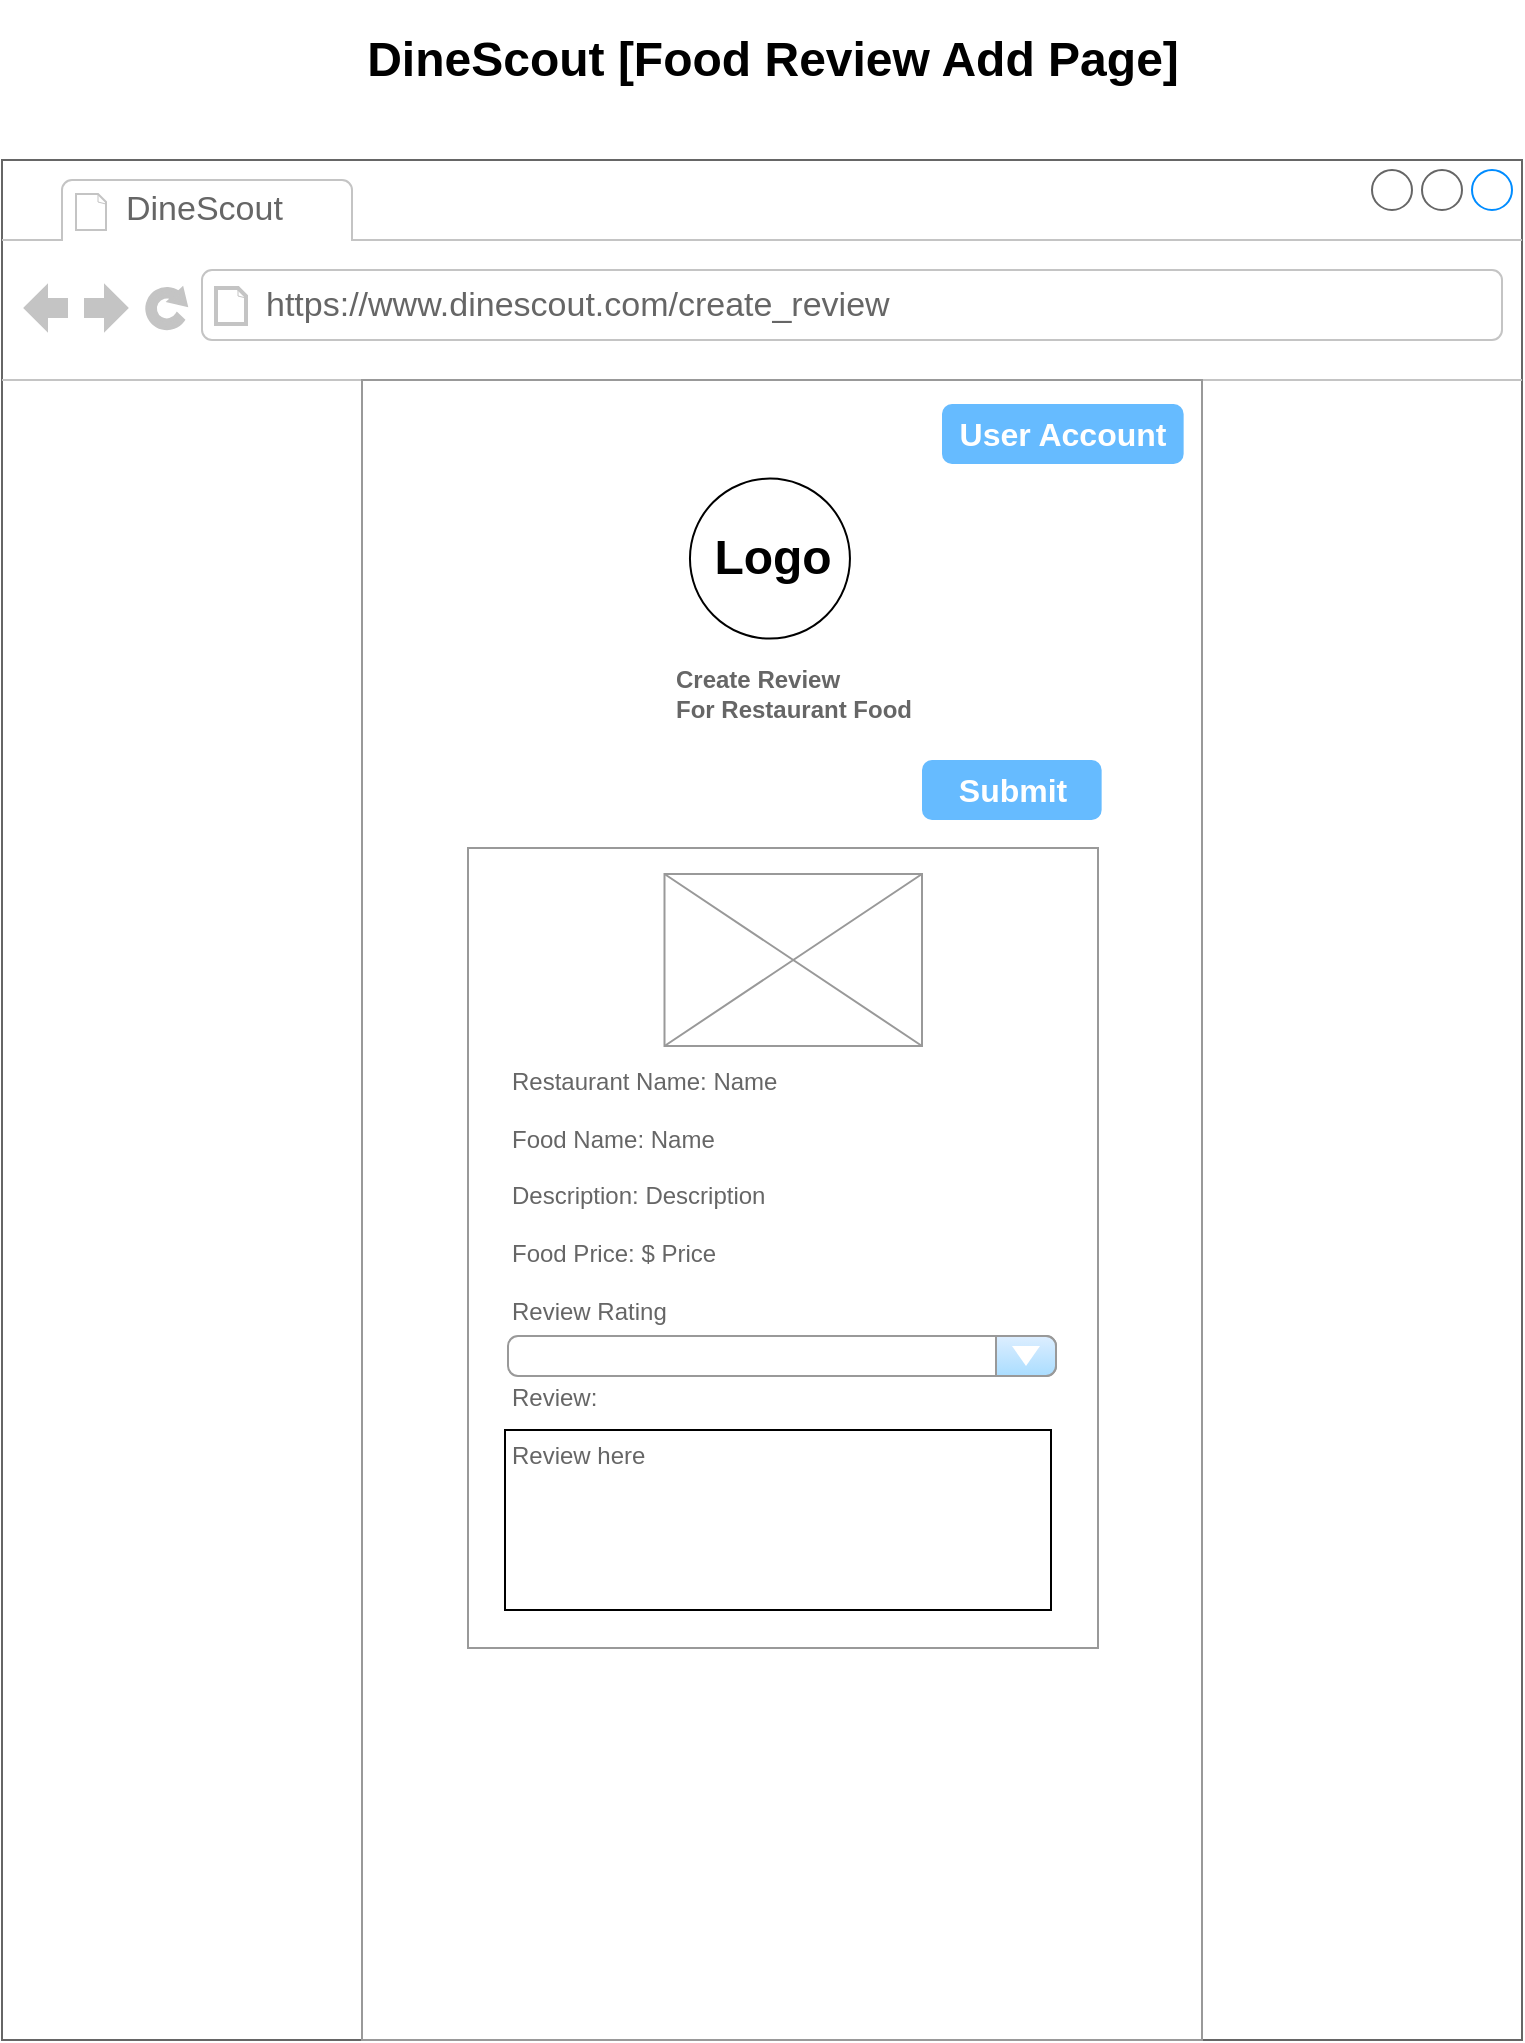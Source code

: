 <mxfile version="24.8.0">
  <diagram name="Page-1" id="dcItNQgl2toZj3ya5_So">
    <mxGraphModel dx="1498" dy="1097" grid="1" gridSize="10" guides="1" tooltips="1" connect="1" arrows="1" fold="1" page="1" pageScale="1" pageWidth="850" pageHeight="1100" math="0" shadow="0">
      <root>
        <mxCell id="0" />
        <mxCell id="1" parent="0" />
        <mxCell id="9OU2SBYdY14JRZC-RjCv-1" value="" style="strokeWidth=1;shadow=0;dashed=0;align=center;html=1;shape=mxgraph.mockup.containers.browserWindow;rSize=0;strokeColor=#666666;strokeColor2=#008cff;strokeColor3=#c4c4c4;mainText=,;recursiveResize=0;" parent="1" vertex="1">
          <mxGeometry x="40" y="120" width="760" height="940" as="geometry" />
        </mxCell>
        <mxCell id="9OU2SBYdY14JRZC-RjCv-2" value="DineScout" style="strokeWidth=1;shadow=0;dashed=0;align=center;html=1;shape=mxgraph.mockup.containers.anchor;fontSize=17;fontColor=#666666;align=left;whiteSpace=wrap;" parent="9OU2SBYdY14JRZC-RjCv-1" vertex="1">
          <mxGeometry x="60" y="12" width="110" height="26" as="geometry" />
        </mxCell>
        <mxCell id="9OU2SBYdY14JRZC-RjCv-3" value="https://www.dinescout.com/create_review" style="strokeWidth=1;shadow=0;dashed=0;align=center;html=1;shape=mxgraph.mockup.containers.anchor;rSize=0;fontSize=17;fontColor=#666666;align=left;" parent="9OU2SBYdY14JRZC-RjCv-1" vertex="1">
          <mxGeometry x="130" y="60" width="250" height="26" as="geometry" />
        </mxCell>
        <mxCell id="9OU2SBYdY14JRZC-RjCv-4" value="" style="strokeWidth=1;shadow=0;dashed=0;align=center;html=1;shape=mxgraph.mockup.forms.rrect;rSize=0;strokeColor=#999999;fillColor=#ffffff;" parent="9OU2SBYdY14JRZC-RjCv-1" vertex="1">
          <mxGeometry x="180" y="110" width="420" height="830" as="geometry" />
        </mxCell>
        <mxCell id="9OU2SBYdY14JRZC-RjCv-5" value="&lt;b&gt;Create Review&lt;/b&gt;&lt;div&gt;&lt;b&gt;For Restaurant Food&lt;/b&gt;&lt;/div&gt;" style="strokeWidth=1;shadow=0;dashed=0;align=center;html=1;shape=mxgraph.mockup.forms.anchor;fontSize=12;fontColor=#666666;align=left;resizeWidth=1;spacingLeft=0;" parent="9OU2SBYdY14JRZC-RjCv-4" vertex="1">
          <mxGeometry width="273" height="40" relative="1" as="geometry">
            <mxPoint x="155" y="137" as="offset" />
          </mxGeometry>
        </mxCell>
        <mxCell id="9OU2SBYdY14JRZC-RjCv-6" value="" style="strokeWidth=1;shadow=0;dashed=0;align=center;html=1;shape=mxgraph.mockup.forms.rrect;rSize=0;strokeColor=#999999;fontColor=#666666;align=left;spacingLeft=5;resizeWidth=1;" parent="9OU2SBYdY14JRZC-RjCv-4" vertex="1">
          <mxGeometry width="315" height="400" relative="1" as="geometry">
            <mxPoint x="53" y="234" as="offset" />
          </mxGeometry>
        </mxCell>
        <mxCell id="9OU2SBYdY14JRZC-RjCv-7" value="" style="ellipse;whiteSpace=wrap;html=1;aspect=fixed;" parent="9OU2SBYdY14JRZC-RjCv-4" vertex="1">
          <mxGeometry x="163.98" y="49.303" width="80" height="80" as="geometry" />
        </mxCell>
        <mxCell id="9OU2SBYdY14JRZC-RjCv-8" value="Logo" style="text;strokeColor=none;fillColor=none;html=1;fontSize=24;fontStyle=1;verticalAlign=middle;align=center;" parent="9OU2SBYdY14JRZC-RjCv-4" vertex="1">
          <mxGeometry x="100" y="66.61" width="210" height="45.39" as="geometry" />
        </mxCell>
        <mxCell id="9OU2SBYdY14JRZC-RjCv-9" value="Submit" style="strokeWidth=1;shadow=0;dashed=0;align=center;html=1;shape=mxgraph.mockup.forms.rrect;rSize=5;strokeColor=none;fontColor=#ffffff;fillColor=#66bbff;fontSize=16;fontStyle=1;" parent="9OU2SBYdY14JRZC-RjCv-4" vertex="1">
          <mxGeometry x="280" y="190" width="89.82" height="30" as="geometry" />
        </mxCell>
        <mxCell id="9OU2SBYdY14JRZC-RjCv-11" value="" style="strokeWidth=1;shadow=0;dashed=0;align=center;html=1;shape=mxgraph.mockup.forms.anchor;fontSize=12;fontColor=#666666;align=left;resizeWidth=1;spacingLeft=0;" parent="9OU2SBYdY14JRZC-RjCv-4" vertex="1">
          <mxGeometry x="165" y="342" width="90" height="20" as="geometry" />
        </mxCell>
        <mxCell id="9OU2SBYdY14JRZC-RjCv-13" value="" style="rounded=0;whiteSpace=wrap;html=1;" parent="9OU2SBYdY14JRZC-RjCv-4" vertex="1">
          <mxGeometry x="71.5" y="525" width="273" height="90" as="geometry" />
        </mxCell>
        <mxCell id="9OU2SBYdY14JRZC-RjCv-15" value="&lt;div&gt;&lt;span style=&quot;background-color: initial;&quot;&gt;Restaurant Name: Name&lt;/span&gt;&lt;/div&gt;&lt;span style=&quot;background-color: initial;&quot;&gt;&lt;div&gt;&lt;span style=&quot;background-color: initial;&quot;&gt;&lt;br&gt;&lt;/span&gt;&lt;/div&gt;Food Name: Name&lt;/span&gt;&lt;div&gt;&lt;br&gt;&lt;/div&gt;&lt;div&gt;Description: Description&lt;/div&gt;&lt;div&gt;&lt;br&gt;&lt;/div&gt;&lt;div&gt;Food Price: $ Price&lt;br&gt;&lt;div&gt;&lt;br&gt;&lt;/div&gt;&lt;div&gt;Review Rating&lt;/div&gt;&lt;div&gt;&lt;br&gt;&lt;/div&gt;&lt;div&gt;&lt;br&gt;&lt;/div&gt;&lt;div&gt;Review:&amp;nbsp;&lt;/div&gt;&lt;div&gt;&lt;br&gt;&lt;/div&gt;&lt;div&gt;Review here&lt;/div&gt;&lt;/div&gt;" style="strokeWidth=1;shadow=0;dashed=0;align=center;html=1;shape=mxgraph.mockup.forms.anchor;fontSize=12;fontColor=#666666;align=left;resizeWidth=1;spacingLeft=0;" parent="9OU2SBYdY14JRZC-RjCv-4" vertex="1">
          <mxGeometry width="210" height="130" relative="1" as="geometry">
            <mxPoint x="73" y="379" as="offset" />
          </mxGeometry>
        </mxCell>
        <mxCell id="GROpfd7NuA06b-lqt0RW-1" value="" style="strokeWidth=1;shadow=0;dashed=0;align=center;html=1;shape=mxgraph.mockup.forms.comboBox;strokeColor=#999999;fillColor=#ddeeff;align=left;fillColor2=#aaddff;mainText=;fontColor=#666666;fontSize=17;spacingLeft=3;" parent="9OU2SBYdY14JRZC-RjCv-4" vertex="1">
          <mxGeometry x="73" y="478" width="274" height="20" as="geometry" />
        </mxCell>
        <mxCell id="Kn05eMljHacmHL_e12LC-3" value="User Account" style="strokeWidth=1;shadow=0;dashed=0;align=center;html=1;shape=mxgraph.mockup.forms.rrect;rSize=5;strokeColor=none;fontColor=#ffffff;fillColor=#66bbff;fontSize=16;fontStyle=1;" parent="9OU2SBYdY14JRZC-RjCv-4" vertex="1">
          <mxGeometry x="290" y="12" width="120.82" height="30" as="geometry" />
        </mxCell>
        <mxCell id="Kn05eMljHacmHL_e12LC-4" value="" style="verticalLabelPosition=bottom;shadow=0;dashed=0;align=center;html=1;verticalAlign=top;strokeWidth=1;shape=mxgraph.mockup.graphics.simpleIcon;strokeColor=#999999;" parent="9OU2SBYdY14JRZC-RjCv-4" vertex="1">
          <mxGeometry x="151.25" y="247" width="128.75" height="86" as="geometry" />
        </mxCell>
        <mxCell id="9OU2SBYdY14JRZC-RjCv-16" value="DineScout [Food Review Add Page]" style="text;strokeColor=none;fillColor=none;html=1;fontSize=24;fontStyle=1;verticalAlign=middle;align=center;" parent="1" vertex="1">
          <mxGeometry x="375" y="40" width="100" height="60" as="geometry" />
        </mxCell>
      </root>
    </mxGraphModel>
  </diagram>
</mxfile>
